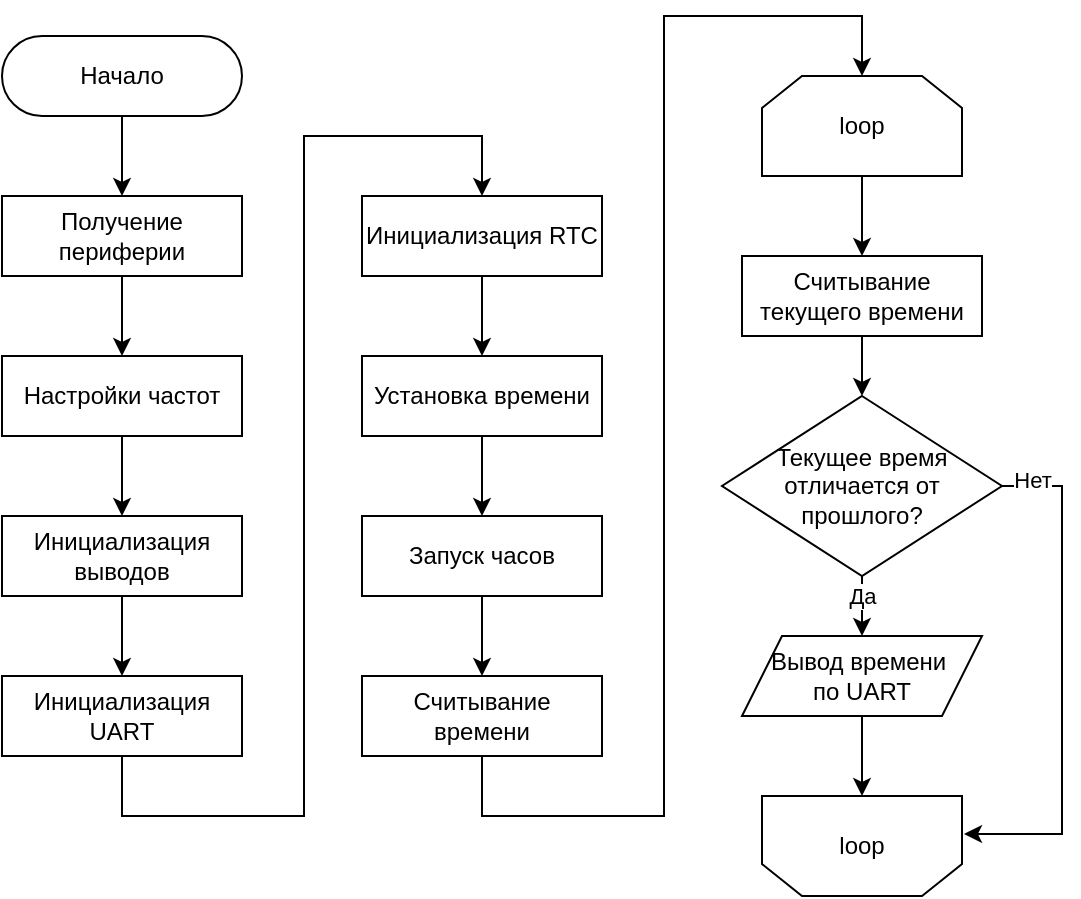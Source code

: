 <mxfile version="26.2.15">
  <diagram id="C5RBs43oDa-KdzZeNtuy" name="Page-1">
    <mxGraphModel dx="584" dy="741" grid="1" gridSize="10" guides="1" tooltips="1" connect="1" arrows="1" fold="1" page="1" pageScale="1" pageWidth="827" pageHeight="1169" math="0" shadow="0">
      <root>
        <mxCell id="WIyWlLk6GJQsqaUBKTNV-0" />
        <mxCell id="WIyWlLk6GJQsqaUBKTNV-1" parent="WIyWlLk6GJQsqaUBKTNV-0" />
        <mxCell id="Z2Q16Kun2Og9q_ITZoFF-4" style="edgeStyle=orthogonalEdgeStyle;rounded=0;orthogonalLoop=1;jettySize=auto;html=1;" parent="WIyWlLk6GJQsqaUBKTNV-1" source="WIyWlLk6GJQsqaUBKTNV-3" target="Z2Q16Kun2Og9q_ITZoFF-3" edge="1">
          <mxGeometry relative="1" as="geometry" />
        </mxCell>
        <mxCell id="WIyWlLk6GJQsqaUBKTNV-3" value="Начало" style="rounded=1;whiteSpace=wrap;html=1;fontSize=12;glass=0;strokeWidth=1;shadow=0;arcSize=50;" parent="WIyWlLk6GJQsqaUBKTNV-1" vertex="1">
          <mxGeometry x="160" y="80" width="120" height="40" as="geometry" />
        </mxCell>
        <mxCell id="Z2Q16Kun2Og9q_ITZoFF-6" style="edgeStyle=orthogonalEdgeStyle;rounded=0;orthogonalLoop=1;jettySize=auto;html=1;" parent="WIyWlLk6GJQsqaUBKTNV-1" source="Z2Q16Kun2Og9q_ITZoFF-3" target="Z2Q16Kun2Og9q_ITZoFF-5" edge="1">
          <mxGeometry relative="1" as="geometry" />
        </mxCell>
        <mxCell id="Z2Q16Kun2Og9q_ITZoFF-3" value="Получение периферии" style="rounded=0;whiteSpace=wrap;html=1;" parent="WIyWlLk6GJQsqaUBKTNV-1" vertex="1">
          <mxGeometry x="160" y="160" width="120" height="40" as="geometry" />
        </mxCell>
        <mxCell id="Z2Q16Kun2Og9q_ITZoFF-8" style="edgeStyle=orthogonalEdgeStyle;rounded=0;orthogonalLoop=1;jettySize=auto;html=1;" parent="WIyWlLk6GJQsqaUBKTNV-1" source="Z2Q16Kun2Og9q_ITZoFF-5" target="RdbHlZgmdKoLA0TEQhTK-0" edge="1">
          <mxGeometry relative="1" as="geometry" />
        </mxCell>
        <mxCell id="Z2Q16Kun2Og9q_ITZoFF-5" value="Настройки частот" style="rounded=0;whiteSpace=wrap;html=1;" parent="WIyWlLk6GJQsqaUBKTNV-1" vertex="1">
          <mxGeometry x="160" y="240" width="120" height="40" as="geometry" />
        </mxCell>
        <mxCell id="Z2Q16Kun2Og9q_ITZoFF-16" style="edgeStyle=orthogonalEdgeStyle;rounded=0;orthogonalLoop=1;jettySize=auto;html=1;exitX=0.5;exitY=1;exitDx=0;exitDy=0;" parent="WIyWlLk6GJQsqaUBKTNV-1" source="Z2Q16Kun2Og9q_ITZoFF-7" target="adC8yA0hUnK4ooyhV_KE-0" edge="1">
          <mxGeometry relative="1" as="geometry">
            <mxPoint x="280" y="380" as="sourcePoint" />
            <Array as="points">
              <mxPoint x="220" y="470" />
              <mxPoint x="311" y="470" />
              <mxPoint x="311" y="130" />
              <mxPoint x="400" y="130" />
            </Array>
            <mxPoint x="530" y="70" as="targetPoint" />
          </mxGeometry>
        </mxCell>
        <mxCell id="Z2Q16Kun2Og9q_ITZoFF-7" value="Инициализация UART" style="rounded=0;whiteSpace=wrap;html=1;" parent="WIyWlLk6GJQsqaUBKTNV-1" vertex="1">
          <mxGeometry x="160" y="400" width="120" height="40" as="geometry" />
        </mxCell>
        <mxCell id="Z2Q16Kun2Og9q_ITZoFF-15" style="edgeStyle=orthogonalEdgeStyle;rounded=0;orthogonalLoop=1;jettySize=auto;html=1;" parent="WIyWlLk6GJQsqaUBKTNV-1" source="Z2Q16Kun2Og9q_ITZoFF-9" edge="1">
          <mxGeometry relative="1" as="geometry">
            <mxPoint x="590" y="190.0" as="targetPoint" />
          </mxGeometry>
        </mxCell>
        <mxCell id="Z2Q16Kun2Og9q_ITZoFF-9" value="loop" style="shape=loopLimit;whiteSpace=wrap;html=1;" parent="WIyWlLk6GJQsqaUBKTNV-1" vertex="1">
          <mxGeometry x="540" y="100" width="100" height="50" as="geometry" />
        </mxCell>
        <mxCell id="Z2Q16Kun2Og9q_ITZoFF-10" value="loop" style="shape=loopLimit;whiteSpace=wrap;html=1;flipV=1;" parent="WIyWlLk6GJQsqaUBKTNV-1" vertex="1">
          <mxGeometry x="540" y="460" width="100" height="50" as="geometry" />
        </mxCell>
        <mxCell id="Z2Q16Kun2Og9q_ITZoFF-14" style="edgeStyle=orthogonalEdgeStyle;rounded=0;orthogonalLoop=1;jettySize=auto;html=1;exitX=0.5;exitY=1;exitDx=0;exitDy=0;" parent="WIyWlLk6GJQsqaUBKTNV-1" target="Z2Q16Kun2Og9q_ITZoFF-10" edge="1" source="RdbHlZgmdKoLA0TEQhTK-3">
          <mxGeometry relative="1" as="geometry">
            <mxPoint x="590" y="430" as="sourcePoint" />
          </mxGeometry>
        </mxCell>
        <mxCell id="RdbHlZgmdKoLA0TEQhTK-1" style="edgeStyle=orthogonalEdgeStyle;rounded=0;orthogonalLoop=1;jettySize=auto;html=1;" parent="WIyWlLk6GJQsqaUBKTNV-1" source="RdbHlZgmdKoLA0TEQhTK-0" target="Z2Q16Kun2Og9q_ITZoFF-7" edge="1">
          <mxGeometry relative="1" as="geometry" />
        </mxCell>
        <mxCell id="RdbHlZgmdKoLA0TEQhTK-0" value="Инициализация выводов" style="rounded=0;whiteSpace=wrap;html=1;" parent="WIyWlLk6GJQsqaUBKTNV-1" vertex="1">
          <mxGeometry x="160" y="320" width="120" height="40" as="geometry" />
        </mxCell>
        <mxCell id="RdbHlZgmdKoLA0TEQhTK-3" value="Вывод времени&amp;nbsp;&lt;div&gt;по UART&lt;/div&gt;" style="shape=parallelogram;perimeter=parallelogramPerimeter;whiteSpace=wrap;html=1;fixedSize=1;" parent="WIyWlLk6GJQsqaUBKTNV-1" vertex="1">
          <mxGeometry x="530" y="380" width="120" height="40" as="geometry" />
        </mxCell>
        <mxCell id="adC8yA0hUnK4ooyhV_KE-4" style="edgeStyle=orthogonalEdgeStyle;rounded=0;orthogonalLoop=1;jettySize=auto;html=1;" edge="1" parent="WIyWlLk6GJQsqaUBKTNV-1" source="adC8yA0hUnK4ooyhV_KE-0" target="adC8yA0hUnK4ooyhV_KE-1">
          <mxGeometry relative="1" as="geometry" />
        </mxCell>
        <mxCell id="adC8yA0hUnK4ooyhV_KE-0" value="Инициализация RTC" style="rounded=0;whiteSpace=wrap;html=1;" vertex="1" parent="WIyWlLk6GJQsqaUBKTNV-1">
          <mxGeometry x="340" y="160" width="120" height="40" as="geometry" />
        </mxCell>
        <mxCell id="adC8yA0hUnK4ooyhV_KE-5" style="edgeStyle=orthogonalEdgeStyle;rounded=0;orthogonalLoop=1;jettySize=auto;html=1;" edge="1" parent="WIyWlLk6GJQsqaUBKTNV-1" source="adC8yA0hUnK4ooyhV_KE-1" target="adC8yA0hUnK4ooyhV_KE-2">
          <mxGeometry relative="1" as="geometry" />
        </mxCell>
        <mxCell id="adC8yA0hUnK4ooyhV_KE-1" value="Установка времени" style="rounded=0;whiteSpace=wrap;html=1;" vertex="1" parent="WIyWlLk6GJQsqaUBKTNV-1">
          <mxGeometry x="340" y="240" width="120" height="40" as="geometry" />
        </mxCell>
        <mxCell id="adC8yA0hUnK4ooyhV_KE-6" style="edgeStyle=orthogonalEdgeStyle;rounded=0;orthogonalLoop=1;jettySize=auto;html=1;" edge="1" parent="WIyWlLk6GJQsqaUBKTNV-1" source="adC8yA0hUnK4ooyhV_KE-2" target="adC8yA0hUnK4ooyhV_KE-3">
          <mxGeometry relative="1" as="geometry" />
        </mxCell>
        <mxCell id="adC8yA0hUnK4ooyhV_KE-2" value="Запуск часов" style="rounded=0;whiteSpace=wrap;html=1;" vertex="1" parent="WIyWlLk6GJQsqaUBKTNV-1">
          <mxGeometry x="340" y="320" width="120" height="40" as="geometry" />
        </mxCell>
        <mxCell id="adC8yA0hUnK4ooyhV_KE-3" value="Считывание времени" style="rounded=0;whiteSpace=wrap;html=1;" vertex="1" parent="WIyWlLk6GJQsqaUBKTNV-1">
          <mxGeometry x="340" y="400" width="120" height="40" as="geometry" />
        </mxCell>
        <mxCell id="adC8yA0hUnK4ooyhV_KE-9" style="edgeStyle=orthogonalEdgeStyle;rounded=0;orthogonalLoop=1;jettySize=auto;html=1;" edge="1" parent="WIyWlLk6GJQsqaUBKTNV-1" source="adC8yA0hUnK4ooyhV_KE-7" target="adC8yA0hUnK4ooyhV_KE-8">
          <mxGeometry relative="1" as="geometry" />
        </mxCell>
        <mxCell id="adC8yA0hUnK4ooyhV_KE-7" value="Считывание текущего времени" style="rounded=0;whiteSpace=wrap;html=1;" vertex="1" parent="WIyWlLk6GJQsqaUBKTNV-1">
          <mxGeometry x="530" y="190" width="120" height="40" as="geometry" />
        </mxCell>
        <mxCell id="adC8yA0hUnK4ooyhV_KE-10" style="edgeStyle=orthogonalEdgeStyle;rounded=0;orthogonalLoop=1;jettySize=auto;html=1;" edge="1" parent="WIyWlLk6GJQsqaUBKTNV-1" source="adC8yA0hUnK4ooyhV_KE-8" target="RdbHlZgmdKoLA0TEQhTK-3">
          <mxGeometry relative="1" as="geometry" />
        </mxCell>
        <mxCell id="adC8yA0hUnK4ooyhV_KE-12" value="Да" style="edgeLabel;html=1;align=center;verticalAlign=middle;resizable=0;points=[];" vertex="1" connectable="0" parent="adC8yA0hUnK4ooyhV_KE-10">
          <mxGeometry x="-0.607" relative="1" as="geometry">
            <mxPoint as="offset" />
          </mxGeometry>
        </mxCell>
        <mxCell id="adC8yA0hUnK4ooyhV_KE-8" value="Текущее время отличается от прошлого?" style="rhombus;whiteSpace=wrap;html=1;" vertex="1" parent="WIyWlLk6GJQsqaUBKTNV-1">
          <mxGeometry x="520" y="260" width="140" height="90" as="geometry" />
        </mxCell>
        <mxCell id="adC8yA0hUnK4ooyhV_KE-11" style="edgeStyle=orthogonalEdgeStyle;rounded=0;orthogonalLoop=1;jettySize=auto;html=1;entryX=1.01;entryY=0.62;entryDx=0;entryDy=0;entryPerimeter=0;" edge="1" parent="WIyWlLk6GJQsqaUBKTNV-1" source="adC8yA0hUnK4ooyhV_KE-8" target="Z2Q16Kun2Og9q_ITZoFF-10">
          <mxGeometry relative="1" as="geometry">
            <Array as="points">
              <mxPoint x="690" y="305" />
              <mxPoint x="690" y="479" />
            </Array>
          </mxGeometry>
        </mxCell>
        <mxCell id="adC8yA0hUnK4ooyhV_KE-13" value="Нет" style="edgeLabel;html=1;align=center;verticalAlign=middle;resizable=0;points=[];" vertex="1" connectable="0" parent="adC8yA0hUnK4ooyhV_KE-11">
          <mxGeometry x="-0.88" y="3" relative="1" as="geometry">
            <mxPoint as="offset" />
          </mxGeometry>
        </mxCell>
        <mxCell id="adC8yA0hUnK4ooyhV_KE-14" style="edgeStyle=orthogonalEdgeStyle;rounded=0;orthogonalLoop=1;jettySize=auto;html=1;exitX=0.5;exitY=1;exitDx=0;exitDy=0;entryX=0.5;entryY=0;entryDx=0;entryDy=0;" edge="1" parent="WIyWlLk6GJQsqaUBKTNV-1" target="Z2Q16Kun2Og9q_ITZoFF-9">
          <mxGeometry relative="1" as="geometry">
            <mxPoint x="400" y="440" as="sourcePoint" />
            <Array as="points">
              <mxPoint x="400" y="470" />
              <mxPoint x="491" y="470" />
              <mxPoint x="491" y="70" />
              <mxPoint x="590" y="70" />
            </Array>
            <mxPoint x="580" y="160" as="targetPoint" />
          </mxGeometry>
        </mxCell>
      </root>
    </mxGraphModel>
  </diagram>
</mxfile>
